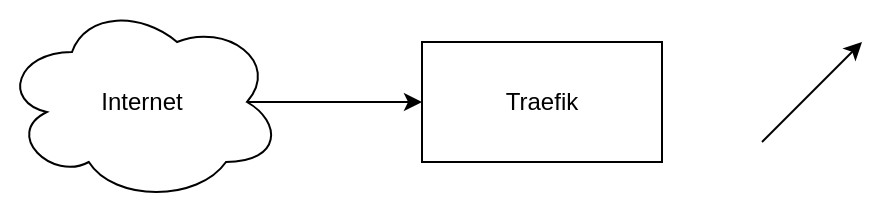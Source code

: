 <mxfile version="20.5.3" type="github">
  <diagram id="ZK54OiYFESvpW-H_kxRK" name="Page-1">
    <mxGraphModel dx="942" dy="575" grid="1" gridSize="10" guides="1" tooltips="1" connect="1" arrows="1" fold="1" page="1" pageScale="1" pageWidth="850" pageHeight="1100" math="0" shadow="0">
      <root>
        <mxCell id="0" />
        <mxCell id="1" parent="0" />
        <mxCell id="m4ZwrOjyjK3DcvTfPR5l-5" style="edgeStyle=orthogonalEdgeStyle;rounded=0;orthogonalLoop=1;jettySize=auto;html=1;exitX=0.875;exitY=0.5;exitDx=0;exitDy=0;exitPerimeter=0;entryX=0;entryY=0.5;entryDx=0;entryDy=0;" edge="1" parent="1" source="m4ZwrOjyjK3DcvTfPR5l-2" target="m4ZwrOjyjK3DcvTfPR5l-3">
          <mxGeometry relative="1" as="geometry" />
        </mxCell>
        <mxCell id="m4ZwrOjyjK3DcvTfPR5l-2" value="Internet" style="ellipse;shape=cloud;whiteSpace=wrap;html=1;" vertex="1" parent="1">
          <mxGeometry x="20" y="250" width="140" height="100" as="geometry" />
        </mxCell>
        <mxCell id="m4ZwrOjyjK3DcvTfPR5l-3" value="Traefik" style="rounded=0;whiteSpace=wrap;html=1;" vertex="1" parent="1">
          <mxGeometry x="230" y="270" width="120" height="60" as="geometry" />
        </mxCell>
        <mxCell id="m4ZwrOjyjK3DcvTfPR5l-4" value="" style="endArrow=classic;html=1;rounded=0;" edge="1" parent="1">
          <mxGeometry width="50" height="50" relative="1" as="geometry">
            <mxPoint x="400" y="320" as="sourcePoint" />
            <mxPoint x="450" y="270" as="targetPoint" />
          </mxGeometry>
        </mxCell>
      </root>
    </mxGraphModel>
  </diagram>
</mxfile>
